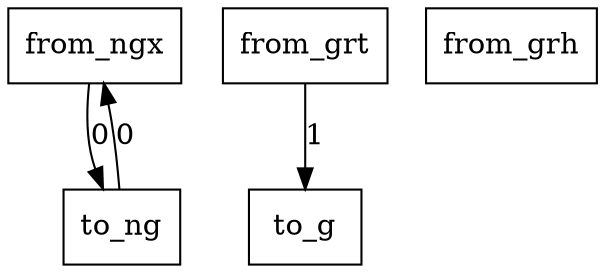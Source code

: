 digraph {
    graph [rankdir=TB
          ,bgcolor=transparent];
    node [shape=box
         ,fillcolor=white
         ,style=filled];
    0 [label=<from_ngx>];
    1 [label=<from_grt>];
    2 [label=<from_grh>];
    3 [label=<to_g>];
    4 [label=<to_ng>];
    0 -> 4 [label=0];
    1 -> 3 [label=1];
    4 -> 0 [label=0];
}